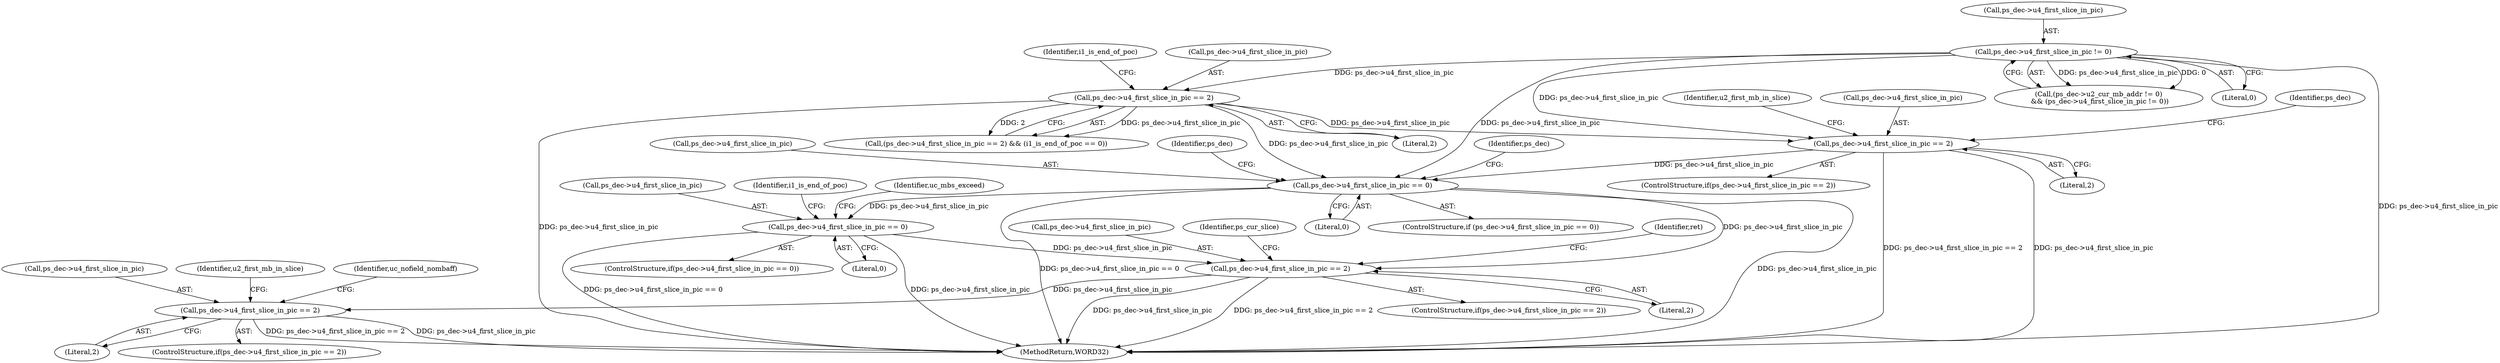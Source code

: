 digraph "0_Android_a78887bcffbc2995cf9ed72e0697acf560875e9e_2@pointer" {
"1001563" [label="(Call,ps_dec->u4_first_slice_in_pic == 2)"];
"1001344" [label="(Call,ps_dec->u4_first_slice_in_pic == 2)"];
"1001181" [label="(Call,ps_dec->u4_first_slice_in_pic == 0)"];
"1001138" [label="(Call,ps_dec->u4_first_slice_in_pic == 0)"];
"1000897" [label="(Call,ps_dec->u4_first_slice_in_pic == 2)"];
"1000270" [label="(Call,ps_dec->u4_first_slice_in_pic != 0)"];
"1000767" [label="(Call,ps_dec->u4_first_slice_in_pic == 2)"];
"1001181" [label="(Call,ps_dec->u4_first_slice_in_pic == 0)"];
"1001343" [label="(ControlStructure,if(ps_dec->u4_first_slice_in_pic == 2))"];
"1001345" [label="(Call,ps_dec->u4_first_slice_in_pic)"];
"1001180" [label="(ControlStructure,if(ps_dec->u4_first_slice_in_pic == 0))"];
"1001146" [label="(Identifier,ps_dec)"];
"1001348" [label="(Literal,2)"];
"1001139" [label="(Call,ps_dec->u4_first_slice_in_pic)"];
"1000905" [label="(Identifier,u2_first_mb_in_slice)"];
"1001563" [label="(Call,ps_dec->u4_first_slice_in_pic == 2)"];
"1001571" [label="(Identifier,u2_first_mb_in_slice)"];
"1000766" [label="(Call,(ps_dec->u4_first_slice_in_pic == 2) && (i1_is_end_of_poc == 0))"];
"1001415" [label="(Identifier,ps_cur_slice)"];
"1000897" [label="(Call,ps_dec->u4_first_slice_in_pic == 2)"];
"1000898" [label="(Call,ps_dec->u4_first_slice_in_pic)"];
"1001567" [label="(Literal,2)"];
"1001138" [label="(Call,ps_dec->u4_first_slice_in_pic == 0)"];
"1001142" [label="(Literal,0)"];
"1000270" [label="(Call,ps_dec->u4_first_slice_in_pic != 0)"];
"1000773" [label="(Identifier,i1_is_end_of_poc)"];
"1000264" [label="(Call,(ps_dec->u2_cur_mb_addr != 0)\n && (ps_dec->u4_first_slice_in_pic != 0))"];
"1001191" [label="(Identifier,i1_is_end_of_poc)"];
"1001185" [label="(Literal,0)"];
"1000767" [label="(Call,ps_dec->u4_first_slice_in_pic == 2)"];
"1000901" [label="(Literal,2)"];
"1001562" [label="(ControlStructure,if(ps_dec->u4_first_slice_in_pic == 2))"];
"1002571" [label="(MethodReturn,WORD32)"];
"1001137" [label="(ControlStructure,if (ps_dec->u4_first_slice_in_pic == 0))"];
"1000771" [label="(Literal,2)"];
"1000966" [label="(Identifier,ps_dec)"];
"1000271" [label="(Call,ps_dec->u4_first_slice_in_pic)"];
"1000896" [label="(ControlStructure,if(ps_dec->u4_first_slice_in_pic == 2))"];
"1001351" [label="(Identifier,ret)"];
"1001705" [label="(Identifier,uc_nofield_nombaff)"];
"1000768" [label="(Call,ps_dec->u4_first_slice_in_pic)"];
"1001564" [label="(Call,ps_dec->u4_first_slice_in_pic)"];
"1001154" [label="(Identifier,ps_dec)"];
"1001187" [label="(Identifier,uc_mbs_exceed)"];
"1000274" [label="(Literal,0)"];
"1001182" [label="(Call,ps_dec->u4_first_slice_in_pic)"];
"1001344" [label="(Call,ps_dec->u4_first_slice_in_pic == 2)"];
"1001563" -> "1001562"  [label="AST: "];
"1001563" -> "1001567"  [label="CFG: "];
"1001564" -> "1001563"  [label="AST: "];
"1001567" -> "1001563"  [label="AST: "];
"1001571" -> "1001563"  [label="CFG: "];
"1001705" -> "1001563"  [label="CFG: "];
"1001563" -> "1002571"  [label="DDG: ps_dec->u4_first_slice_in_pic == 2"];
"1001563" -> "1002571"  [label="DDG: ps_dec->u4_first_slice_in_pic"];
"1001344" -> "1001563"  [label="DDG: ps_dec->u4_first_slice_in_pic"];
"1001344" -> "1001343"  [label="AST: "];
"1001344" -> "1001348"  [label="CFG: "];
"1001345" -> "1001344"  [label="AST: "];
"1001348" -> "1001344"  [label="AST: "];
"1001351" -> "1001344"  [label="CFG: "];
"1001415" -> "1001344"  [label="CFG: "];
"1001344" -> "1002571"  [label="DDG: ps_dec->u4_first_slice_in_pic == 2"];
"1001344" -> "1002571"  [label="DDG: ps_dec->u4_first_slice_in_pic"];
"1001181" -> "1001344"  [label="DDG: ps_dec->u4_first_slice_in_pic"];
"1001138" -> "1001344"  [label="DDG: ps_dec->u4_first_slice_in_pic"];
"1001181" -> "1001180"  [label="AST: "];
"1001181" -> "1001185"  [label="CFG: "];
"1001182" -> "1001181"  [label="AST: "];
"1001185" -> "1001181"  [label="AST: "];
"1001187" -> "1001181"  [label="CFG: "];
"1001191" -> "1001181"  [label="CFG: "];
"1001181" -> "1002571"  [label="DDG: ps_dec->u4_first_slice_in_pic"];
"1001181" -> "1002571"  [label="DDG: ps_dec->u4_first_slice_in_pic == 0"];
"1001138" -> "1001181"  [label="DDG: ps_dec->u4_first_slice_in_pic"];
"1001138" -> "1001137"  [label="AST: "];
"1001138" -> "1001142"  [label="CFG: "];
"1001139" -> "1001138"  [label="AST: "];
"1001142" -> "1001138"  [label="AST: "];
"1001146" -> "1001138"  [label="CFG: "];
"1001154" -> "1001138"  [label="CFG: "];
"1001138" -> "1002571"  [label="DDG: ps_dec->u4_first_slice_in_pic"];
"1001138" -> "1002571"  [label="DDG: ps_dec->u4_first_slice_in_pic == 0"];
"1000897" -> "1001138"  [label="DDG: ps_dec->u4_first_slice_in_pic"];
"1000270" -> "1001138"  [label="DDG: ps_dec->u4_first_slice_in_pic"];
"1000767" -> "1001138"  [label="DDG: ps_dec->u4_first_slice_in_pic"];
"1000897" -> "1000896"  [label="AST: "];
"1000897" -> "1000901"  [label="CFG: "];
"1000898" -> "1000897"  [label="AST: "];
"1000901" -> "1000897"  [label="AST: "];
"1000905" -> "1000897"  [label="CFG: "];
"1000966" -> "1000897"  [label="CFG: "];
"1000897" -> "1002571"  [label="DDG: ps_dec->u4_first_slice_in_pic == 2"];
"1000897" -> "1002571"  [label="DDG: ps_dec->u4_first_slice_in_pic"];
"1000270" -> "1000897"  [label="DDG: ps_dec->u4_first_slice_in_pic"];
"1000767" -> "1000897"  [label="DDG: ps_dec->u4_first_slice_in_pic"];
"1000270" -> "1000264"  [label="AST: "];
"1000270" -> "1000274"  [label="CFG: "];
"1000271" -> "1000270"  [label="AST: "];
"1000274" -> "1000270"  [label="AST: "];
"1000264" -> "1000270"  [label="CFG: "];
"1000270" -> "1002571"  [label="DDG: ps_dec->u4_first_slice_in_pic"];
"1000270" -> "1000264"  [label="DDG: ps_dec->u4_first_slice_in_pic"];
"1000270" -> "1000264"  [label="DDG: 0"];
"1000270" -> "1000767"  [label="DDG: ps_dec->u4_first_slice_in_pic"];
"1000767" -> "1000766"  [label="AST: "];
"1000767" -> "1000771"  [label="CFG: "];
"1000768" -> "1000767"  [label="AST: "];
"1000771" -> "1000767"  [label="AST: "];
"1000773" -> "1000767"  [label="CFG: "];
"1000766" -> "1000767"  [label="CFG: "];
"1000767" -> "1002571"  [label="DDG: ps_dec->u4_first_slice_in_pic"];
"1000767" -> "1000766"  [label="DDG: ps_dec->u4_first_slice_in_pic"];
"1000767" -> "1000766"  [label="DDG: 2"];
}
